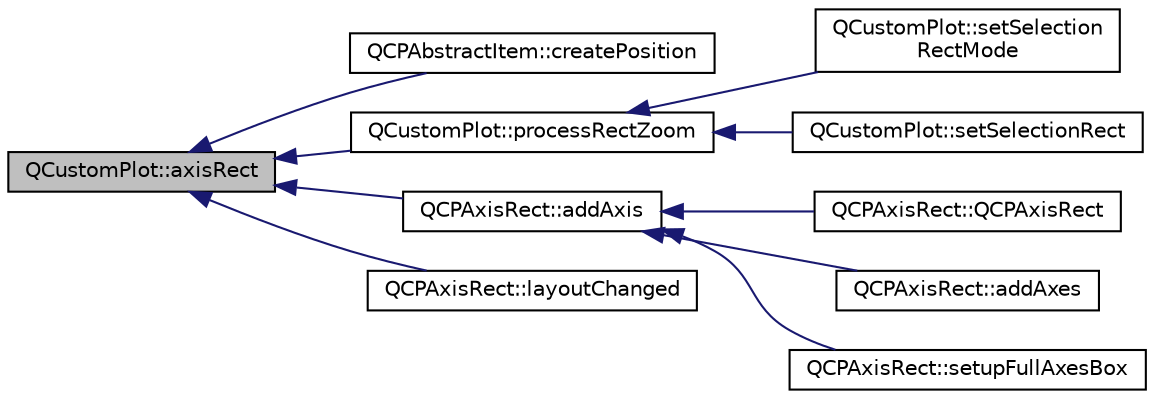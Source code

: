 digraph "QCustomPlot::axisRect"
{
  edge [fontname="Helvetica",fontsize="10",labelfontname="Helvetica",labelfontsize="10"];
  node [fontname="Helvetica",fontsize="10",shape=record];
  rankdir="LR";
  Node160 [label="QCustomPlot::axisRect",height=0.2,width=0.4,color="black", fillcolor="grey75", style="filled", fontcolor="black"];
  Node160 -> Node161 [dir="back",color="midnightblue",fontsize="10",style="solid",fontname="Helvetica"];
  Node161 [label="QCPAbstractItem::createPosition",height=0.2,width=0.4,color="black", fillcolor="white", style="filled",URL="$class_q_c_p_abstract_item.html#a75036d39c4d4e2e1a7dd145fff915d32"];
  Node160 -> Node162 [dir="back",color="midnightblue",fontsize="10",style="solid",fontname="Helvetica"];
  Node162 [label="QCustomPlot::processRectZoom",height=0.2,width=0.4,color="black", fillcolor="white", style="filled",URL="$class_q_custom_plot.html#a5508a207dcc279f316142f96d984bba3"];
  Node162 -> Node163 [dir="back",color="midnightblue",fontsize="10",style="solid",fontname="Helvetica"];
  Node163 [label="QCustomPlot::setSelection\lRectMode",height=0.2,width=0.4,color="black", fillcolor="white", style="filled",URL="$class_q_custom_plot.html#a810ef958ebe84db661c7288b526c0deb"];
  Node162 -> Node164 [dir="back",color="midnightblue",fontsize="10",style="solid",fontname="Helvetica"];
  Node164 [label="QCustomPlot::setSelectionRect",height=0.2,width=0.4,color="black", fillcolor="white", style="filled",URL="$class_q_custom_plot.html#a0c09f96df15faa4799ad7051bb16cf33"];
  Node160 -> Node165 [dir="back",color="midnightblue",fontsize="10",style="solid",fontname="Helvetica"];
  Node165 [label="QCPAxisRect::addAxis",height=0.2,width=0.4,color="black", fillcolor="white", style="filled",URL="$class_q_c_p_axis_rect.html#a2dc336092ccc57d44a46194c8a23e4f4"];
  Node165 -> Node166 [dir="back",color="midnightblue",fontsize="10",style="solid",fontname="Helvetica"];
  Node166 [label="QCPAxisRect::QCPAxisRect",height=0.2,width=0.4,color="black", fillcolor="white", style="filled",URL="$class_q_c_p_axis_rect.html#a60b31dece805462c1b82eea2e69ba042"];
  Node165 -> Node167 [dir="back",color="midnightblue",fontsize="10",style="solid",fontname="Helvetica"];
  Node167 [label="QCPAxisRect::addAxes",height=0.2,width=0.4,color="black", fillcolor="white", style="filled",URL="$class_q_c_p_axis_rect.html#a792e1f3d9cb1591fca135bb0de9b81fc"];
  Node165 -> Node168 [dir="back",color="midnightblue",fontsize="10",style="solid",fontname="Helvetica"];
  Node168 [label="QCPAxisRect::setupFullAxesBox",height=0.2,width=0.4,color="black", fillcolor="white", style="filled",URL="$class_q_c_p_axis_rect.html#a5fa906175447b14206954f77fc7f1ef4"];
  Node160 -> Node169 [dir="back",color="midnightblue",fontsize="10",style="solid",fontname="Helvetica"];
  Node169 [label="QCPAxisRect::layoutChanged",height=0.2,width=0.4,color="black", fillcolor="white", style="filled",URL="$class_q_c_p_axis_rect.html#a575e38ac71a21906dc2d7b3364db2d62"];
}
